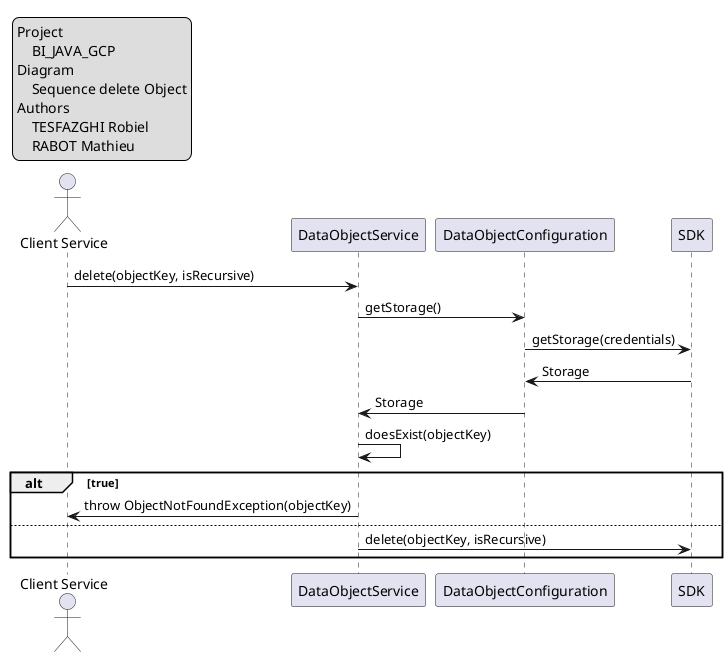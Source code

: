 @startuml DataObject_createObject
'https://plantuml.com/sequence-diagram

legend top left
    Project
        BI_JAVA_GCP
    Diagram
        Sequence delete Object
    Authors
        TESFAZGHI Robiel
        RABOT Mathieu
endlegend

actor "Client Service" as Client

participant DataObjectService
participant DataObjectConfiguration
participant SDK

Client -> DataObjectService: delete(objectKey, isRecursive)
DataObjectService -> DataObjectConfiguration: getStorage()
DataObjectConfiguration-> SDK: getStorage(credentials)
DataObjectConfiguration<- SDK: Storage
DataObjectService <- DataObjectConfiguration: Storage
DataObjectService-> DataObjectService: doesExist(objectKey)

alt true
    DataObjectService -> Client: throw ObjectNotFoundException(objectKey)
else
    DataObjectService-> SDK: delete(objectKey, isRecursive)
end

@enduml